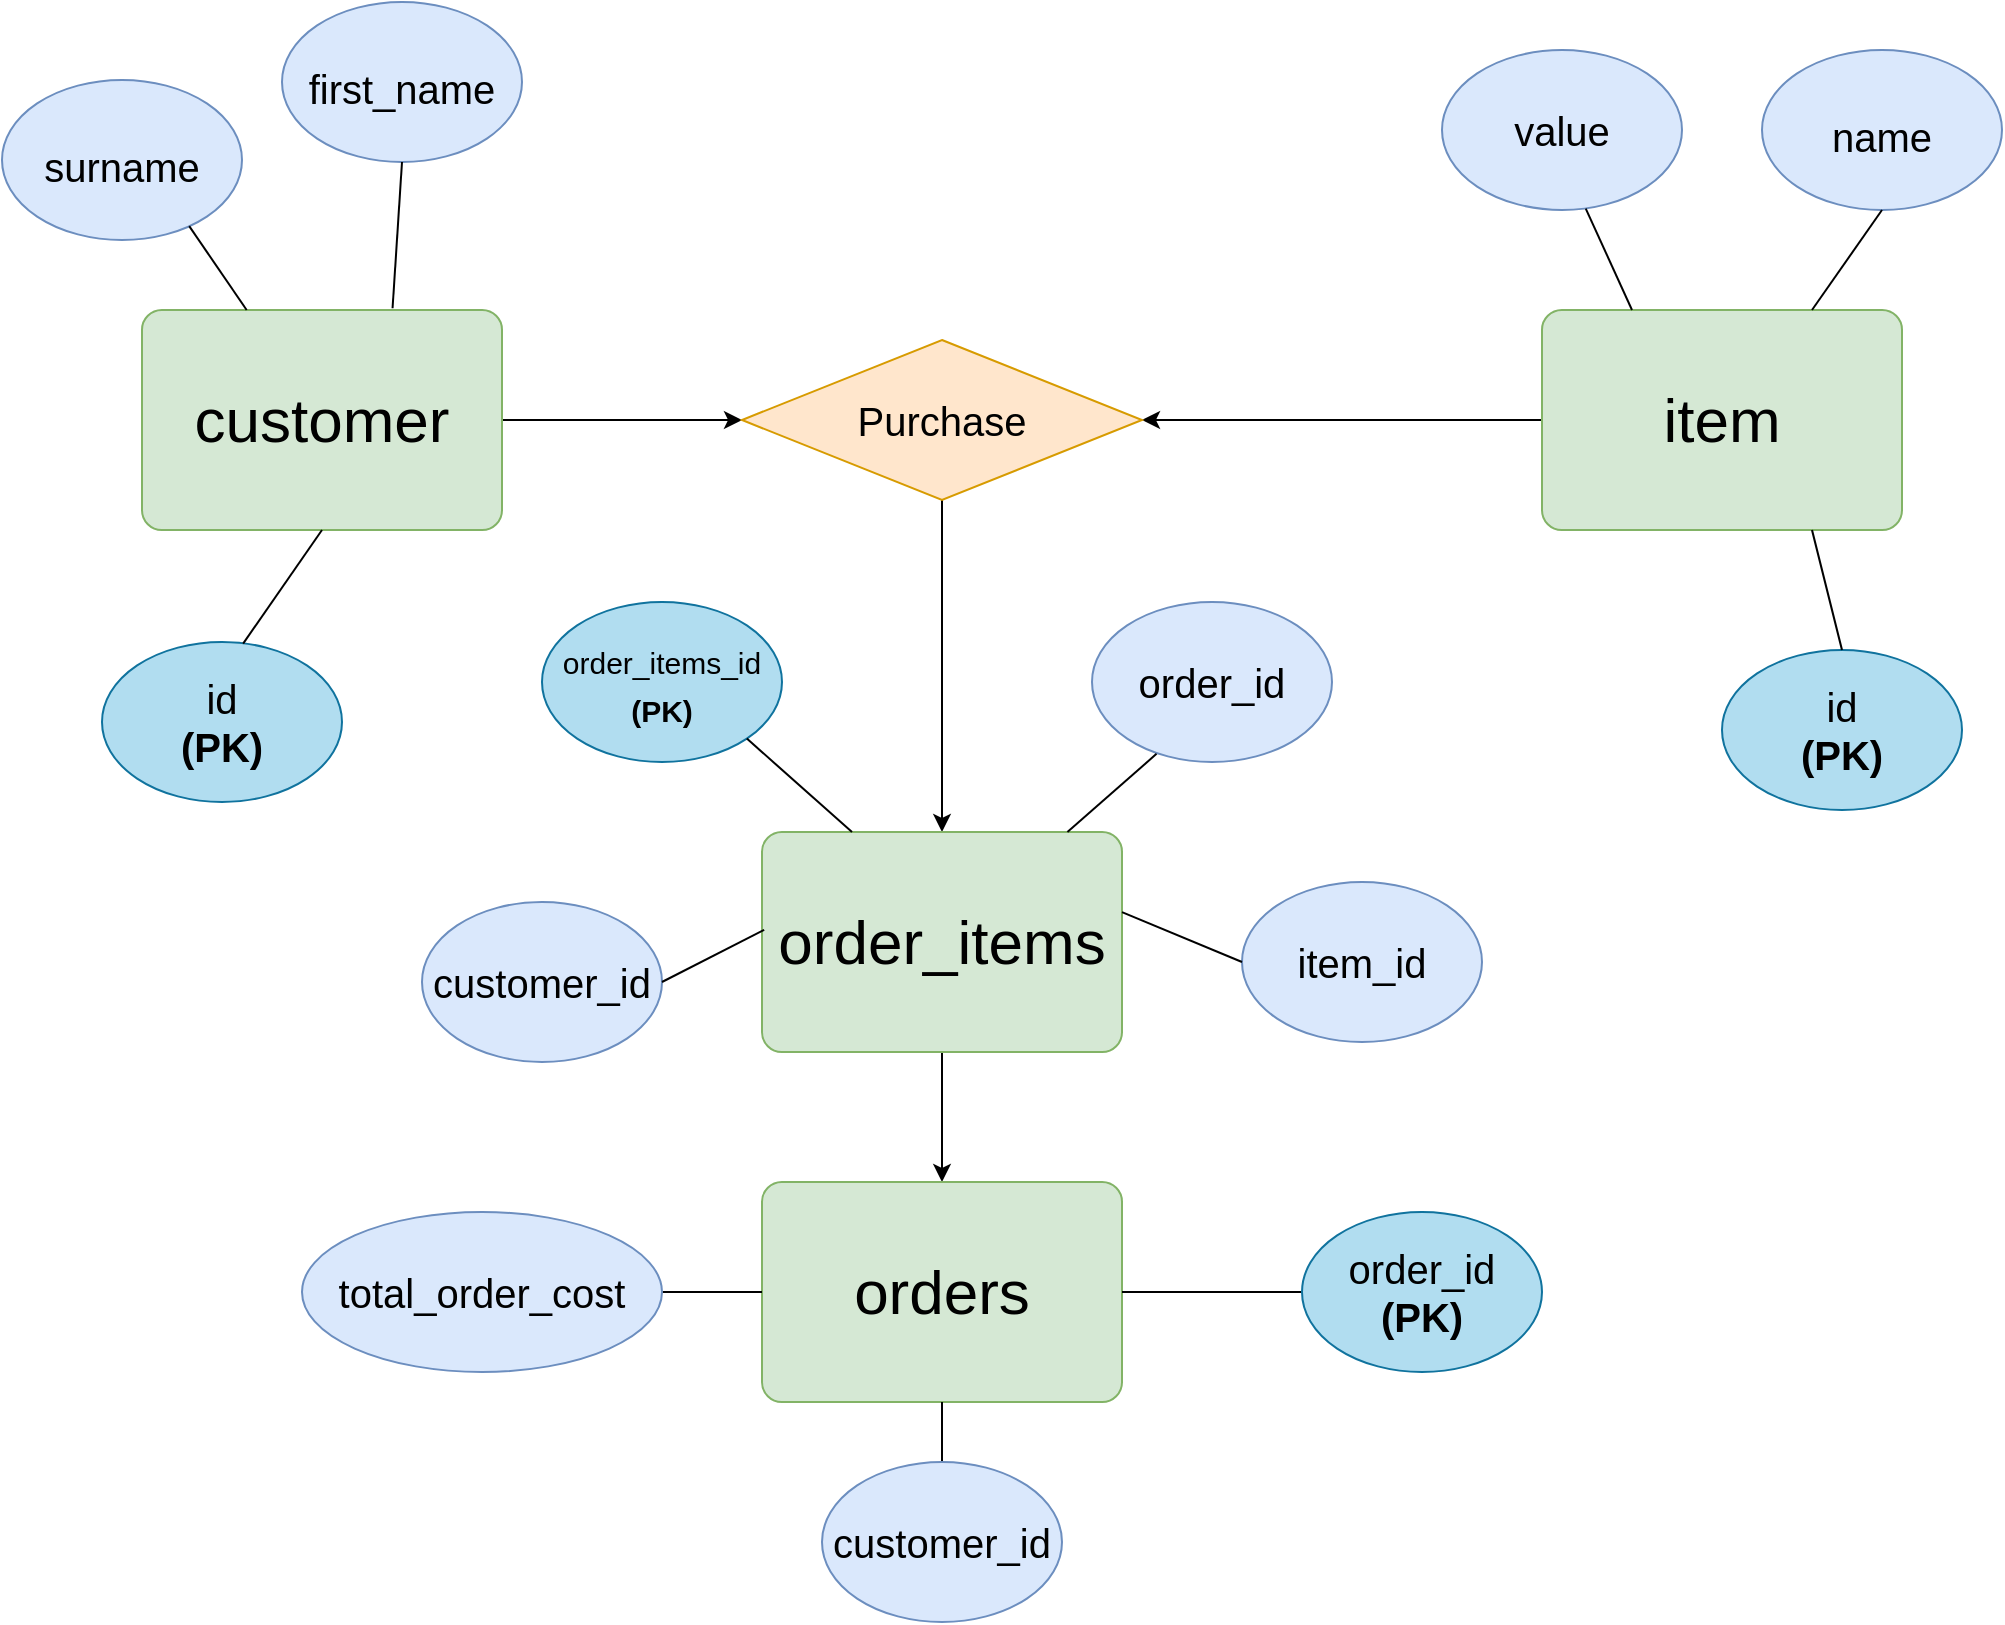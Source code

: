 <mxfile version="15.5.8" type="device"><diagram id="DDrvqiCLceSKkHT3iMQG" name="Page-1"><mxGraphModel dx="1422" dy="789" grid="1" gridSize="10" guides="1" tooltips="1" connect="1" arrows="1" fold="1" page="1" pageScale="1" pageWidth="1169" pageHeight="827" math="0" shadow="0"><root><mxCell id="0"/><mxCell id="1" parent="0"/><mxCell id="g7jFvaMoFeG5xFf7Fvx4-19" style="edgeStyle=orthogonalEdgeStyle;rounded=0;orthogonalLoop=1;jettySize=auto;html=1;exitX=1;exitY=0.5;exitDx=0;exitDy=0;entryX=0;entryY=0.5;entryDx=0;entryDy=0;fontSize=20;endArrow=classic;endFill=1;" parent="1" source="g7jFvaMoFeG5xFf7Fvx4-1" target="g7jFvaMoFeG5xFf7Fvx4-18" edge="1"><mxGeometry relative="1" as="geometry"><mxPoint x="370" y="225" as="targetPoint"/></mxGeometry></mxCell><mxCell id="g7jFvaMoFeG5xFf7Fvx4-1" value="customer" style="rounded=1;whiteSpace=wrap;html=1;arcSize=9;fontSize=31;fillColor=#d5e8d4;strokeColor=#82b366;" parent="1" vertex="1"><mxGeometry x="110" y="164" width="180" height="110" as="geometry"/></mxCell><mxCell id="g7jFvaMoFeG5xFf7Fvx4-2" value="&lt;font style=&quot;font-size: 20px&quot;&gt;first_name&lt;/font&gt;" style="ellipse;whiteSpace=wrap;html=1;fontSize=31;fillColor=#dae8fc;strokeColor=#6c8ebf;" parent="1" vertex="1"><mxGeometry x="180" y="10" width="120" height="80" as="geometry"/></mxCell><mxCell id="g7jFvaMoFeG5xFf7Fvx4-3" value="&lt;font style=&quot;font-size: 20px&quot;&gt;surname&lt;/font&gt;" style="ellipse;whiteSpace=wrap;html=1;fontSize=31;fillColor=#dae8fc;strokeColor=#6c8ebf;" parent="1" vertex="1"><mxGeometry x="40" y="49" width="120" height="80" as="geometry"/></mxCell><mxCell id="g7jFvaMoFeG5xFf7Fvx4-4" value="id&lt;br&gt;&lt;b&gt;(PK)&lt;/b&gt;" style="ellipse;whiteSpace=wrap;html=1;fontSize=20;fillColor=#b1ddf0;strokeColor=#10739e;" parent="1" vertex="1"><mxGeometry x="90" y="330" width="120" height="80" as="geometry"/></mxCell><mxCell id="g7jFvaMoFeG5xFf7Fvx4-6" value="" style="endArrow=none;html=1;rounded=0;fontSize=20;exitX=0.588;exitY=0.01;exitDx=0;exitDy=0;entryX=0.5;entryY=1;entryDx=0;entryDy=0;endFill=0;exitPerimeter=0;" parent="1" source="g7jFvaMoFeG5xFf7Fvx4-4" target="g7jFvaMoFeG5xFf7Fvx4-1" edge="1"><mxGeometry width="50" height="50" relative="1" as="geometry"><mxPoint x="320" y="330" as="sourcePoint"/><mxPoint x="370" y="280" as="targetPoint"/></mxGeometry></mxCell><mxCell id="g7jFvaMoFeG5xFf7Fvx4-8" value="" style="endArrow=none;html=1;rounded=0;fontSize=20;exitX=0.78;exitY=0.913;exitDx=0;exitDy=0;endFill=0;exitPerimeter=0;" parent="1" source="g7jFvaMoFeG5xFf7Fvx4-3" target="g7jFvaMoFeG5xFf7Fvx4-1" edge="1"><mxGeometry width="50" height="50" relative="1" as="geometry"><mxPoint x="180" y="160" as="sourcePoint"/><mxPoint x="230" y="110" as="targetPoint"/></mxGeometry></mxCell><mxCell id="g7jFvaMoFeG5xFf7Fvx4-9" value="" style="endArrow=none;html=1;rounded=0;fontSize=20;exitX=0.5;exitY=1;exitDx=0;exitDy=0;entryX=0.696;entryY=-0.008;entryDx=0;entryDy=0;entryPerimeter=0;endFill=0;" parent="1" source="g7jFvaMoFeG5xFf7Fvx4-2" target="g7jFvaMoFeG5xFf7Fvx4-1" edge="1"><mxGeometry width="50" height="50" relative="1" as="geometry"><mxPoint x="420" y="200" as="sourcePoint"/><mxPoint x="470" y="150" as="targetPoint"/></mxGeometry></mxCell><mxCell id="g7jFvaMoFeG5xFf7Fvx4-20" style="edgeStyle=orthogonalEdgeStyle;rounded=0;orthogonalLoop=1;jettySize=auto;html=1;exitX=0;exitY=0.5;exitDx=0;exitDy=0;entryX=1;entryY=0.5;entryDx=0;entryDy=0;fontSize=20;endArrow=classic;endFill=1;" parent="1" source="g7jFvaMoFeG5xFf7Fvx4-10" target="g7jFvaMoFeG5xFf7Fvx4-18" edge="1"><mxGeometry relative="1" as="geometry"/></mxCell><mxCell id="g7jFvaMoFeG5xFf7Fvx4-10" value="item" style="rounded=1;whiteSpace=wrap;html=1;arcSize=9;fontSize=31;fillColor=#d5e8d4;strokeColor=#82b366;" parent="1" vertex="1"><mxGeometry x="810" y="164" width="180" height="110" as="geometry"/></mxCell><mxCell id="g7jFvaMoFeG5xFf7Fvx4-11" value="&lt;font style=&quot;font-size: 20px&quot;&gt;name&lt;/font&gt;" style="ellipse;whiteSpace=wrap;html=1;fontSize=31;fillColor=#dae8fc;strokeColor=#6c8ebf;" parent="1" vertex="1"><mxGeometry x="920" y="34" width="120" height="80" as="geometry"/></mxCell><mxCell id="g7jFvaMoFeG5xFf7Fvx4-12" value="id&lt;br&gt;&lt;b&gt;(PK)&lt;/b&gt;" style="ellipse;whiteSpace=wrap;html=1;fontSize=20;fillColor=#b1ddf0;strokeColor=#10739e;" parent="1" vertex="1"><mxGeometry x="900" y="334" width="120" height="80" as="geometry"/></mxCell><mxCell id="g7jFvaMoFeG5xFf7Fvx4-13" value="value" style="ellipse;whiteSpace=wrap;html=1;fontSize=20;fillColor=#dae8fc;strokeColor=#6c8ebf;" parent="1" vertex="1"><mxGeometry x="760" y="34" width="120" height="80" as="geometry"/></mxCell><mxCell id="g7jFvaMoFeG5xFf7Fvx4-14" value="" style="endArrow=none;html=1;rounded=0;fontSize=20;exitX=0.5;exitY=0;exitDx=0;exitDy=0;entryX=0.75;entryY=1;entryDx=0;entryDy=0;endFill=0;" parent="1" source="g7jFvaMoFeG5xFf7Fvx4-12" target="g7jFvaMoFeG5xFf7Fvx4-10" edge="1"><mxGeometry width="50" height="50" relative="1" as="geometry"><mxPoint x="470" y="364" as="sourcePoint"/><mxPoint x="520" y="314" as="targetPoint"/></mxGeometry></mxCell><mxCell id="g7jFvaMoFeG5xFf7Fvx4-16" value="" style="endArrow=none;html=1;rounded=0;fontSize=20;entryX=0.5;entryY=1;entryDx=0;entryDy=0;exitX=0.75;exitY=0;exitDx=0;exitDy=0;" parent="1" source="g7jFvaMoFeG5xFf7Fvx4-10" target="g7jFvaMoFeG5xFf7Fvx4-11" edge="1"><mxGeometry width="50" height="50" relative="1" as="geometry"><mxPoint x="840" y="44" as="sourcePoint"/><mxPoint x="890" y="-6" as="targetPoint"/></mxGeometry></mxCell><mxCell id="g7jFvaMoFeG5xFf7Fvx4-17" value="" style="endArrow=none;html=1;rounded=0;fontSize=20;entryX=0.599;entryY=0.991;entryDx=0;entryDy=0;exitX=0.25;exitY=0;exitDx=0;exitDy=0;entryPerimeter=0;" parent="1" source="g7jFvaMoFeG5xFf7Fvx4-10" target="g7jFvaMoFeG5xFf7Fvx4-13" edge="1"><mxGeometry width="50" height="50" relative="1" as="geometry"><mxPoint x="680" y="314" as="sourcePoint"/><mxPoint x="730" y="264" as="targetPoint"/></mxGeometry></mxCell><mxCell id="g7jFvaMoFeG5xFf7Fvx4-22" style="edgeStyle=orthogonalEdgeStyle;rounded=0;orthogonalLoop=1;jettySize=auto;html=1;exitX=0.5;exitY=1;exitDx=0;exitDy=0;entryX=0.5;entryY=0;entryDx=0;entryDy=0;fontSize=20;endArrow=classic;endFill=1;" parent="1" source="g7jFvaMoFeG5xFf7Fvx4-18" target="g7jFvaMoFeG5xFf7Fvx4-21" edge="1"><mxGeometry relative="1" as="geometry"/></mxCell><mxCell id="g7jFvaMoFeG5xFf7Fvx4-18" value="Purchase" style="rhombus;whiteSpace=wrap;html=1;fontSize=20;fillColor=#ffe6cc;strokeColor=#d79b00;" parent="1" vertex="1"><mxGeometry x="410" y="179" width="200" height="80" as="geometry"/></mxCell><mxCell id="g7jFvaMoFeG5xFf7Fvx4-35" style="edgeStyle=orthogonalEdgeStyle;rounded=0;orthogonalLoop=1;jettySize=auto;html=1;exitX=0.5;exitY=1;exitDx=0;exitDy=0;entryX=0.5;entryY=0;entryDx=0;entryDy=0;fontSize=15;endArrow=classic;endFill=1;" parent="1" source="g7jFvaMoFeG5xFf7Fvx4-21" target="g7jFvaMoFeG5xFf7Fvx4-34" edge="1"><mxGeometry relative="1" as="geometry"/></mxCell><mxCell id="g7jFvaMoFeG5xFf7Fvx4-21" value="order_items" style="rounded=1;whiteSpace=wrap;html=1;arcSize=9;fontSize=31;fillColor=#d5e8d4;strokeColor=#82b366;" parent="1" vertex="1"><mxGeometry x="420" y="425" width="180" height="110" as="geometry"/></mxCell><mxCell id="g7jFvaMoFeG5xFf7Fvx4-23" value="customer_id" style="ellipse;whiteSpace=wrap;html=1;fontSize=20;fillColor=#dae8fc;strokeColor=#6c8ebf;" parent="1" vertex="1"><mxGeometry x="250" y="460" width="120" height="80" as="geometry"/></mxCell><mxCell id="g7jFvaMoFeG5xFf7Fvx4-25" value="item_id" style="ellipse;whiteSpace=wrap;html=1;fontSize=20;fillColor=#dae8fc;strokeColor=#6c8ebf;" parent="1" vertex="1"><mxGeometry x="660" y="450" width="120" height="80" as="geometry"/></mxCell><mxCell id="g7jFvaMoFeG5xFf7Fvx4-28" value="order_id" style="ellipse;whiteSpace=wrap;html=1;fontSize=20;fillColor=#dae8fc;strokeColor=#6c8ebf;" parent="1" vertex="1"><mxGeometry x="585" y="310" width="120" height="80" as="geometry"/></mxCell><mxCell id="g7jFvaMoFeG5xFf7Fvx4-30" value="" style="endArrow=none;html=1;rounded=0;fontSize=20;entryX=0.269;entryY=0.949;entryDx=0;entryDy=0;entryPerimeter=0;" parent="1" source="g7jFvaMoFeG5xFf7Fvx4-21" target="g7jFvaMoFeG5xFf7Fvx4-28" edge="1"><mxGeometry width="50" height="50" relative="1" as="geometry"><mxPoint x="260" y="720" as="sourcePoint"/><mxPoint x="310" y="670" as="targetPoint"/></mxGeometry></mxCell><mxCell id="g7jFvaMoFeG5xFf7Fvx4-31" value="&lt;font&gt;&lt;span style=&quot;font-size: 15px&quot;&gt;order_items_id&lt;/span&gt;&lt;br&gt;&lt;b&gt;&lt;font style=&quot;font-size: 15px&quot;&gt;(PK)&lt;/font&gt;&lt;/b&gt;&lt;br&gt;&lt;/font&gt;" style="ellipse;whiteSpace=wrap;html=1;fontSize=20;fillColor=#b1ddf0;strokeColor=#10739e;" parent="1" vertex="1"><mxGeometry x="310" y="310" width="120" height="80" as="geometry"/></mxCell><mxCell id="g7jFvaMoFeG5xFf7Fvx4-33" value="" style="endArrow=none;html=1;rounded=0;fontSize=15;exitX=1;exitY=1;exitDx=0;exitDy=0;entryX=0.25;entryY=0;entryDx=0;entryDy=0;" parent="1" source="g7jFvaMoFeG5xFf7Fvx4-31" target="g7jFvaMoFeG5xFf7Fvx4-21" edge="1"><mxGeometry width="50" height="50" relative="1" as="geometry"><mxPoint x="450" y="440" as="sourcePoint"/><mxPoint x="500" y="390" as="targetPoint"/></mxGeometry></mxCell><mxCell id="g7jFvaMoFeG5xFf7Fvx4-34" value="orders" style="rounded=1;whiteSpace=wrap;html=1;arcSize=9;fontSize=31;fillColor=#d5e8d4;strokeColor=#82b366;" parent="1" vertex="1"><mxGeometry x="420" y="600" width="180" height="110" as="geometry"/></mxCell><mxCell id="g7jFvaMoFeG5xFf7Fvx4-37" value="" style="edgeStyle=orthogonalEdgeStyle;rounded=0;orthogonalLoop=1;jettySize=auto;html=1;fontSize=15;endArrow=none;endFill=0;" parent="1" source="g7jFvaMoFeG5xFf7Fvx4-36" target="g7jFvaMoFeG5xFf7Fvx4-34" edge="1"><mxGeometry relative="1" as="geometry"/></mxCell><mxCell id="g7jFvaMoFeG5xFf7Fvx4-36" value="order_id&lt;br&gt;&lt;b&gt;(PK)&lt;/b&gt;" style="ellipse;whiteSpace=wrap;html=1;fontSize=20;fillColor=#b1ddf0;strokeColor=#10739e;" parent="1" vertex="1"><mxGeometry x="690" y="615" width="120" height="80" as="geometry"/></mxCell><mxCell id="g7jFvaMoFeG5xFf7Fvx4-40" value="" style="endArrow=none;html=1;rounded=0;fontSize=15;entryX=0;entryY=0.5;entryDx=0;entryDy=0;exitX=1;exitY=0.364;exitDx=0;exitDy=0;exitPerimeter=0;" parent="1" source="g7jFvaMoFeG5xFf7Fvx4-21" target="g7jFvaMoFeG5xFf7Fvx4-25" edge="1"><mxGeometry width="50" height="50" relative="1" as="geometry"><mxPoint x="610" y="500" as="sourcePoint"/><mxPoint x="660" y="450" as="targetPoint"/></mxGeometry></mxCell><mxCell id="g7jFvaMoFeG5xFf7Fvx4-44" value="" style="edgeStyle=orthogonalEdgeStyle;rounded=0;orthogonalLoop=1;jettySize=auto;html=1;fontSize=20;endArrow=none;endFill=0;" parent="1" source="g7jFvaMoFeG5xFf7Fvx4-41" target="g7jFvaMoFeG5xFf7Fvx4-34" edge="1"><mxGeometry relative="1" as="geometry"/></mxCell><mxCell id="g7jFvaMoFeG5xFf7Fvx4-41" value="total_order_cost" style="ellipse;whiteSpace=wrap;html=1;fontSize=20;fillColor=#dae8fc;strokeColor=#6c8ebf;" parent="1" vertex="1"><mxGeometry x="190" y="615" width="180" height="80" as="geometry"/></mxCell><mxCell id="g7jFvaMoFeG5xFf7Fvx4-43" value="" style="edgeStyle=orthogonalEdgeStyle;rounded=0;orthogonalLoop=1;jettySize=auto;html=1;fontSize=20;endArrow=none;endFill=0;" parent="1" source="g7jFvaMoFeG5xFf7Fvx4-42" target="g7jFvaMoFeG5xFf7Fvx4-34" edge="1"><mxGeometry relative="1" as="geometry"/></mxCell><mxCell id="g7jFvaMoFeG5xFf7Fvx4-42" value="customer_id" style="ellipse;whiteSpace=wrap;html=1;fontSize=20;fillColor=#dae8fc;strokeColor=#6c8ebf;" parent="1" vertex="1"><mxGeometry x="450" y="740" width="120" height="80" as="geometry"/></mxCell><mxCell id="Kf4bmUw2aDsai_Z7lxqT-1" value="" style="endArrow=none;html=1;rounded=0;entryX=1;entryY=0.5;entryDx=0;entryDy=0;exitX=0.006;exitY=0.445;exitDx=0;exitDy=0;exitPerimeter=0;" parent="1" source="g7jFvaMoFeG5xFf7Fvx4-21" target="g7jFvaMoFeG5xFf7Fvx4-23" edge="1"><mxGeometry width="50" height="50" relative="1" as="geometry"><mxPoint x="90" y="530" as="sourcePoint"/><mxPoint x="140" y="480" as="targetPoint"/></mxGeometry></mxCell></root></mxGraphModel></diagram></mxfile>